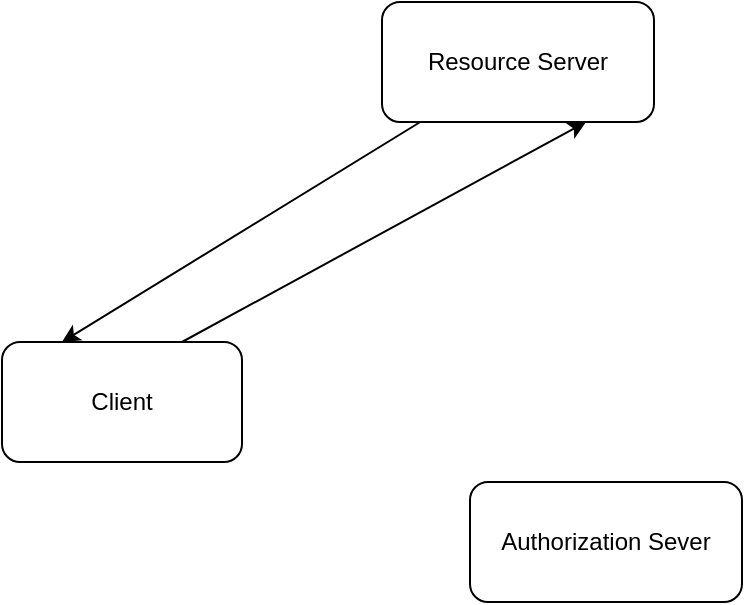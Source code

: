 <mxfile version="24.7.10">
  <diagram name="Page-1" id="5fWynewT6h-FQUYjLDQA">
    <mxGraphModel dx="1306" dy="835" grid="1" gridSize="10" guides="1" tooltips="1" connect="1" arrows="1" fold="1" page="1" pageScale="1" pageWidth="827" pageHeight="1169" math="0" shadow="0">
      <root>
        <mxCell id="0" />
        <mxCell id="1" parent="0" />
        <mxCell id="frV8HjutTtlq1dtITY7i-4" style="rounded=0;orthogonalLoop=1;jettySize=auto;html=1;entryX=0.75;entryY=1;entryDx=0;entryDy=0;exitX=0.75;exitY=0;exitDx=0;exitDy=0;" edge="1" parent="1" source="frV8HjutTtlq1dtITY7i-1" target="frV8HjutTtlq1dtITY7i-2">
          <mxGeometry relative="1" as="geometry" />
        </mxCell>
        <mxCell id="frV8HjutTtlq1dtITY7i-1" value="Client" style="rounded=1;whiteSpace=wrap;html=1;" vertex="1" parent="1">
          <mxGeometry x="30" y="270" width="120" height="60" as="geometry" />
        </mxCell>
        <mxCell id="frV8HjutTtlq1dtITY7i-6" style="edgeStyle=none;shape=connector;rounded=0;orthogonalLoop=1;jettySize=auto;html=1;entryX=0.25;entryY=0;entryDx=0;entryDy=0;strokeColor=default;align=center;verticalAlign=middle;fontFamily=Helvetica;fontSize=11;fontColor=default;labelBackgroundColor=default;endArrow=classic;" edge="1" parent="1" source="frV8HjutTtlq1dtITY7i-2" target="frV8HjutTtlq1dtITY7i-1">
          <mxGeometry relative="1" as="geometry" />
        </mxCell>
        <mxCell id="frV8HjutTtlq1dtITY7i-2" value="Resource Server" style="rounded=1;whiteSpace=wrap;html=1;" vertex="1" parent="1">
          <mxGeometry x="220" y="100" width="136" height="60" as="geometry" />
        </mxCell>
        <mxCell id="frV8HjutTtlq1dtITY7i-3" value="Authorization Sever" style="rounded=1;whiteSpace=wrap;html=1;" vertex="1" parent="1">
          <mxGeometry x="264" y="340" width="136" height="60" as="geometry" />
        </mxCell>
      </root>
    </mxGraphModel>
  </diagram>
</mxfile>
